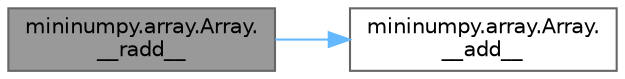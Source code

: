 digraph "mininumpy.array.Array.__radd__"
{
 // LATEX_PDF_SIZE
  bgcolor="transparent";
  edge [fontname=Helvetica,fontsize=10,labelfontname=Helvetica,labelfontsize=10];
  node [fontname=Helvetica,fontsize=10,shape=box,height=0.2,width=0.4];
  rankdir="LR";
  Node1 [id="Node000001",label="mininumpy.array.Array.\l__radd__",height=0.2,width=0.4,color="gray40", fillcolor="grey60", style="filled", fontcolor="black",tooltip=" "];
  Node1 -> Node2 [id="edge1_Node000001_Node000002",color="steelblue1",style="solid",tooltip=" "];
  Node2 [id="Node000002",label="mininumpy.array.Array.\l__add__",height=0.2,width=0.4,color="grey40", fillcolor="white", style="filled",URL="$classmininumpy_1_1array_1_1Array.html#a7c38dbeb12a4fcf9bc592804b2143cf9",tooltip=" "];
}

